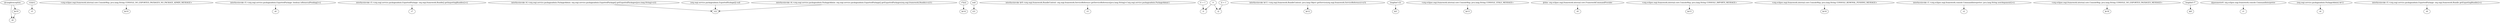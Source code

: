 digraph g {
0[label="@caughtexception"]
1[label="r8"]
0->1[label=""]
2[label="r22[i1]"]
3[label="r5"]
2->3[label=""]
4[label="<org.eclipse.osgi.framework.internal.core.ConsoleMsg: java.lang.String CONSOLE_NO_EXPORTED_PACKAGES_NO_PACKAGE_ADMIN_MESSAGE>"]
5[label="$r10"]
4->5[label=""]
6[label="interfaceinvoke r5.<org.osgi.service.packageadmin.ExportedPackage: boolean isRemovalPending()>()"]
7[label="z0"]
6->7[label=""]
8[label="interfaceinvoke r5.<org.osgi.service.packageadmin.ExportedPackage: org.osgi.framework.Bundle[] getImportingBundles()>()"]
9[label="r7"]
8->9[label=""]
10[label="interfaceinvoke r4.<org.osgi.service.packageadmin.PackageAdmin: org.osgi.service.packageadmin.ExportedPackage[] getExportedPackages(java.lang.String)>(r2)"]
11[label="r22"]
10->11[label=""]
12[label="r7[i2]"]
13[label="$r14"]
12->13[label=""]
14[label="null"]
15[label="r21"]
14->15[label=""]
16[label="interfaceinvoke $r9.<org.osgi.framework.BundleContext: org.osgi.framework.ServiceReference getServiceReference(java.lang.String)>('org.osgi.service.packageadmin.PackageAdmin')"]
17[label="r3"]
16->17[label=""]
18[label="0"]
19[label="i1"]
18->19[label=""]
20[label="interfaceinvoke $r11.<org.osgi.framework.BundleContext: java.lang.Object getService(org.osgi.framework.ServiceReference)>(r3)"]
21[label="$r12"]
20->21[label=""]
22[label="i1 + 1"]
22->19[label=""]
23[label="i2"]
18->23[label=""]
24[label="lengthof r22"]
25[label="$i3"]
24->25[label=""]
26[label="<org.eclipse.osgi.framework.internal.core.ConsoleMsg: java.lang.String CONSOLE_STALE_MESSAGE>"]
27[label="$r13"]
26->27[label=""]
28[label="$r19"]
28->1[label=""]
29[label="@this: org.eclipse.osgi.framework.internal.core.FrameworkCommandProvider"]
30[label="r0"]
29->30[label=""]
31[label="<org.eclipse.osgi.framework.internal.core.ConsoleMsg: java.lang.String CONSOLE_IMPORTS_MESSAGE>"]
32[label="$r15"]
31->32[label=""]
0->28[label=""]
33[label="(org.osgi.service.packageadmin.ExportedPackage[]) null"]
33->11[label=""]
34[label="i2 + 1"]
34->23[label=""]
35[label="<org.eclipse.osgi.framework.internal.core.ConsoleMsg: java.lang.String CONSOLE_REMOVAL_PENDING_MESSAGE>"]
36[label="$r16"]
35->36[label=""]
37[label="interfaceinvoke r1.<org.eclipse.osgi.framework.console.CommandInterpreter: java.lang.String nextArgument()>()"]
38[label="r2"]
37->38[label=""]
39[label="<org.eclipse.osgi.framework.internal.core.ConsoleMsg: java.lang.String CONSOLE_NO_EXPORTED_PACKAGES_MESSAGE>"]
40[label="$r18"]
39->40[label=""]
41[label="lengthof r7"]
42[label="$i0"]
41->42[label=""]
43[label="@parameter0: org.eclipse.osgi.framework.console.CommandInterpreter"]
44[label="r1"]
43->44[label=""]
45[label="(org.osgi.service.packageadmin.PackageAdmin) $r12"]
46[label="r4"]
45->46[label=""]
47[label="interfaceinvoke r4.<org.osgi.service.packageadmin.PackageAdmin: org.osgi.service.packageadmin.ExportedPackage[] getExportedPackages(org.osgi.framework.Bundle)>(r21)"]
47->11[label=""]
48[label="interfaceinvoke r5.<org.osgi.service.packageadmin.ExportedPackage: org.osgi.framework.Bundle getExportingBundle()>()"]
49[label="r6"]
48->49[label=""]
}